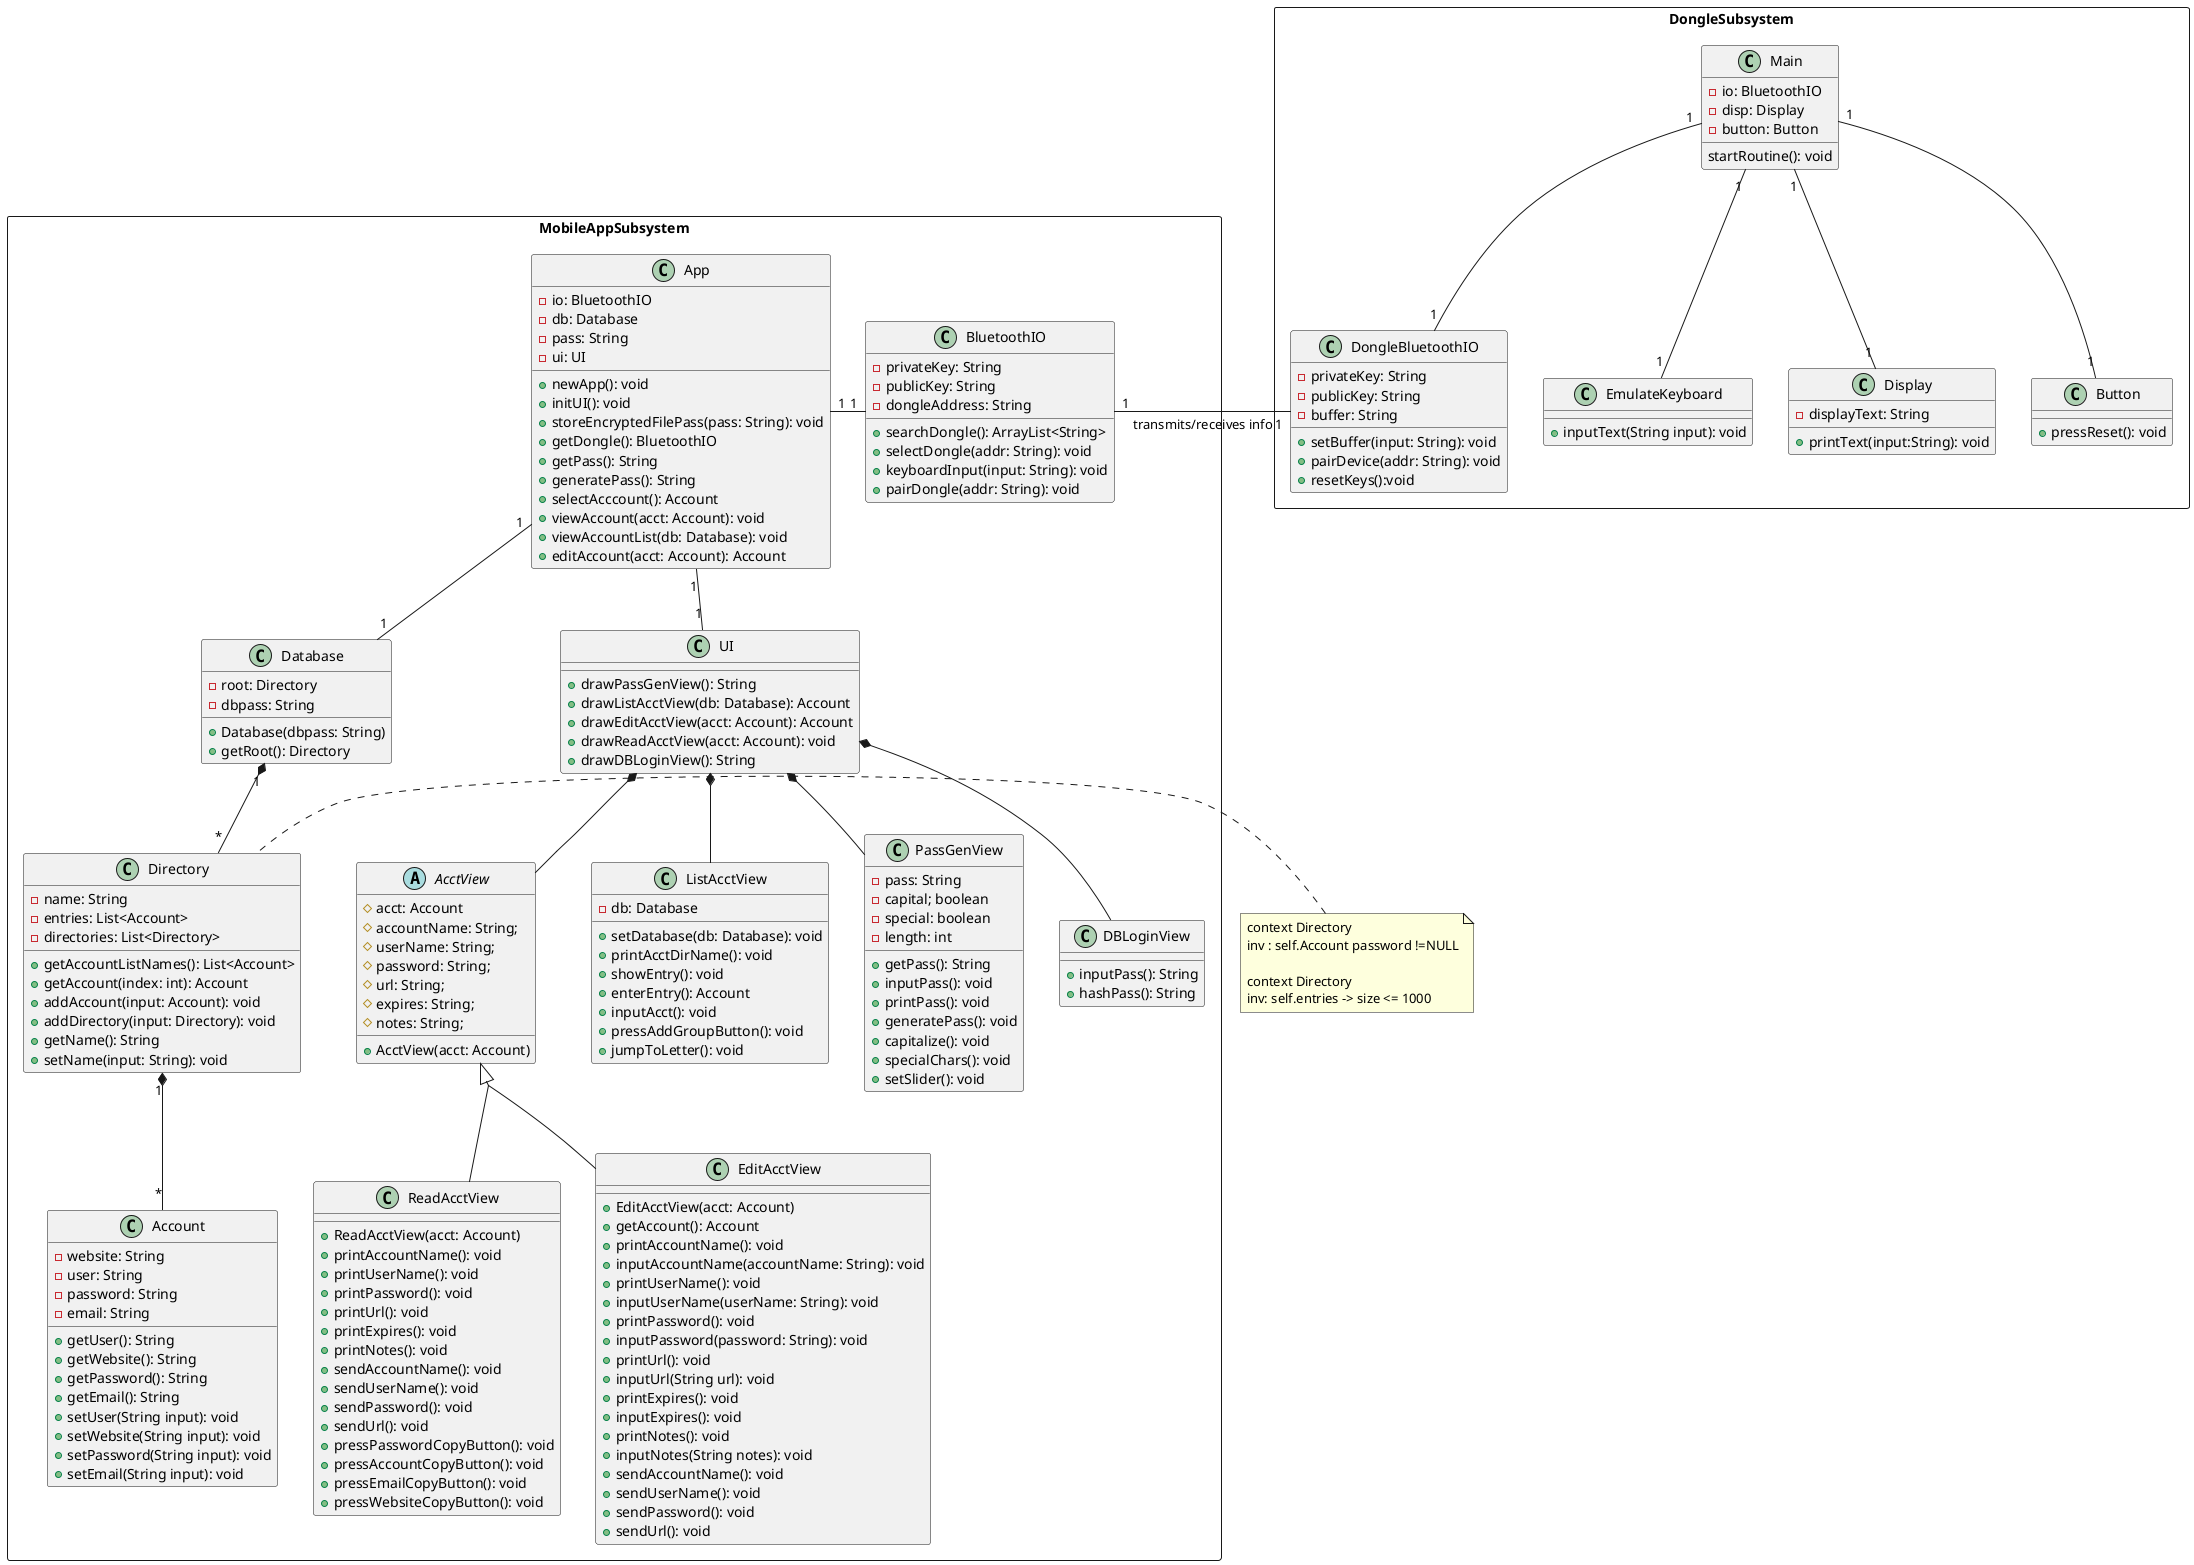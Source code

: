 @startuml
skinparam groupInheritance 2

package MobileAppSubsystem <<Rectangle>> {
  class App {
    -io: BluetoothIO
    -db: Database
    -pass: String
    -ui: UI
    +newApp(): void
    +initUI(): void
    +storeEncryptedFilePass(pass: String): void
    +getDongle(): BluetoothIO
    +getPass(): String
    +generatePass(): String
    +selectAcccount(): Account
    +viewAccount(acct: Account): void
    +viewAccountList(db: Database): void
    +editAccount(acct: Account): Account
  }

  class BluetoothIO {
    -privateKey: String
    -publicKey: String
    -dongleAddress: String
    +searchDongle(): ArrayList<String>
    +selectDongle(addr: String): void
    +keyboardInput(input: String): void
    +pairDongle(addr: String): void
  }

'class EncryptedFile {
''  -Database db
''  +EncryptedFile(){
''  }
''}
  class Directory {
    -name: String
    -entries: List<Account>
    -directories: List<Directory>
    +getAccountListNames(): List<Account>
    +getAccount(index: int): Account
    +addAccount(input: Account): void
    +addDirectory(input: Directory): void
    +getName(): String
    +setName(input: String): void
  }

    class Database{
      -root: Directory
      -dbpass: String
      +Database(dbpass: String)
      +getRoot(): Directory
    }

    class Account {
      -website: String
      -user: String
      -password: String
      -email: String
      +getUser(): String
      +getWebsite(): String
      +getPassword(): String
      +getEmail(): String
      +setUser(String input): void
      +setWebsite(String input): void
      +setPassword(String input): void
      +setEmail(String input): void
    }

    class UI{
      +drawPassGenView(): String
      +drawListAcctView(db: Database): Account
      +drawEditAcctView(acct: Account): Account
      +drawReadAcctView(acct: Account): void
      +drawDBLoginView(): String
    }

    abstract AcctView{
      #acct: Account
      #accountName: String;
      #userName: String;
      #password: String;
      #url: String;
      #expires: String;
      #notes: String;
      +AcctView(acct: Account)
    }

    class ListAcctView{
      -db: Database
      +setDatabase(db: Database): void
      +printAcctDirName(): void
      +showEntry(): void
      +enterEntry(): Account
      +inputAcct(): void
      +pressAddGroupButton(): void
      +jumpToLetter(): void
    }

    class PassGenView{
      -pass: String
      -capital; boolean
      -special: boolean
      -length: int
      +getPass(): String
      +inputPass(): void
      +printPass(): void
      +generatePass(): void
      +capitalize(): void
      +specialChars(): void
      +setSlider(): void
    }

    class DBLoginView{
        +inputPass(): String
        +hashPass(): String
    }

    class ReadAcctView{
      +ReadAcctView(acct: Account)
      +printAccountName(): void
      +printUserName(): void
      +printPassword(): void
      +printUrl(): void
      +printExpires(): void
      +printNotes(): void
      +sendAccountName(): void
      +sendUserName(): void
      +sendPassword(): void
      +sendUrl(): void
      +pressPasswordCopyButton(): void
      +pressAccountCopyButton(): void
      +pressEmailCopyButton(): void
      +pressWebsiteCopyButton(): void
    }

    class EditAcctView{
      +EditAcctView(acct: Account)
      +getAccount(): Account
      +printAccountName(): void
      +inputAccountName(accountName: String): void
      +printUserName(): void
      +inputUserName(userName: String): void
      +printPassword(): void
      +inputPassword(password: String): void
      +printUrl(): void
      +inputUrl(String url): void
      +printExpires(): void
      +inputExpires(): void
      +printNotes(): void
      +inputNotes(String notes): void
      +sendAccountName(): void
      +sendUserName(): void
      +sendPassword(): void
      +sendUrl(): void
      }
    }

    package DongleSubsystem <<Rectangle>> {
      class Main{
        -io: BluetoothIO
        -disp: Display
        -button: Button
        startRoutine(): void
      }
      class DongleBluetoothIO {
        -privateKey: String
        -publicKey: String
        -buffer: String
        +setBuffer(input: String): void
        +pairDevice(addr: String): void
        +resetKeys():void
      }

      class EmulateKeyboard {
        +inputText(String input): void
      }

      class Display {
        -displayText: String
        +printText(input:String): void
      }

      class Button {
        +pressReset(): void
      }
    }

    Main "1" -- "1" DongleBluetoothIO
    Main "1" -- "1" EmulateKeyboard
    Main "1" -- "1" Display
    Main "1" -- "1" Button
    BluetoothIO "1" -right- "1" DongleBluetoothIO : transmits/receives info
App "1" -right- "1" BluetoothIO

'App "1" -- "1" EncryptedFile
'EncryptedFile "1" *-- "1" Database
App "1" -- "1" Database
Database "1" *-- "*" Directory
Directory "1" *-- "*" Account

App "1" -- "1" UI
UI *--  AcctView

note left of Directory
  context Directory
  inv : self.Account password !=NULL

  context Directory
  inv: self.entries -> size <= 1000
end note


AcctView <|-- EditAcctView
AcctView <|-- ReadAcctView
UI *-- ListAcctView
UI *-- PassGenView
UI *-- DBLoginView
@enduml

